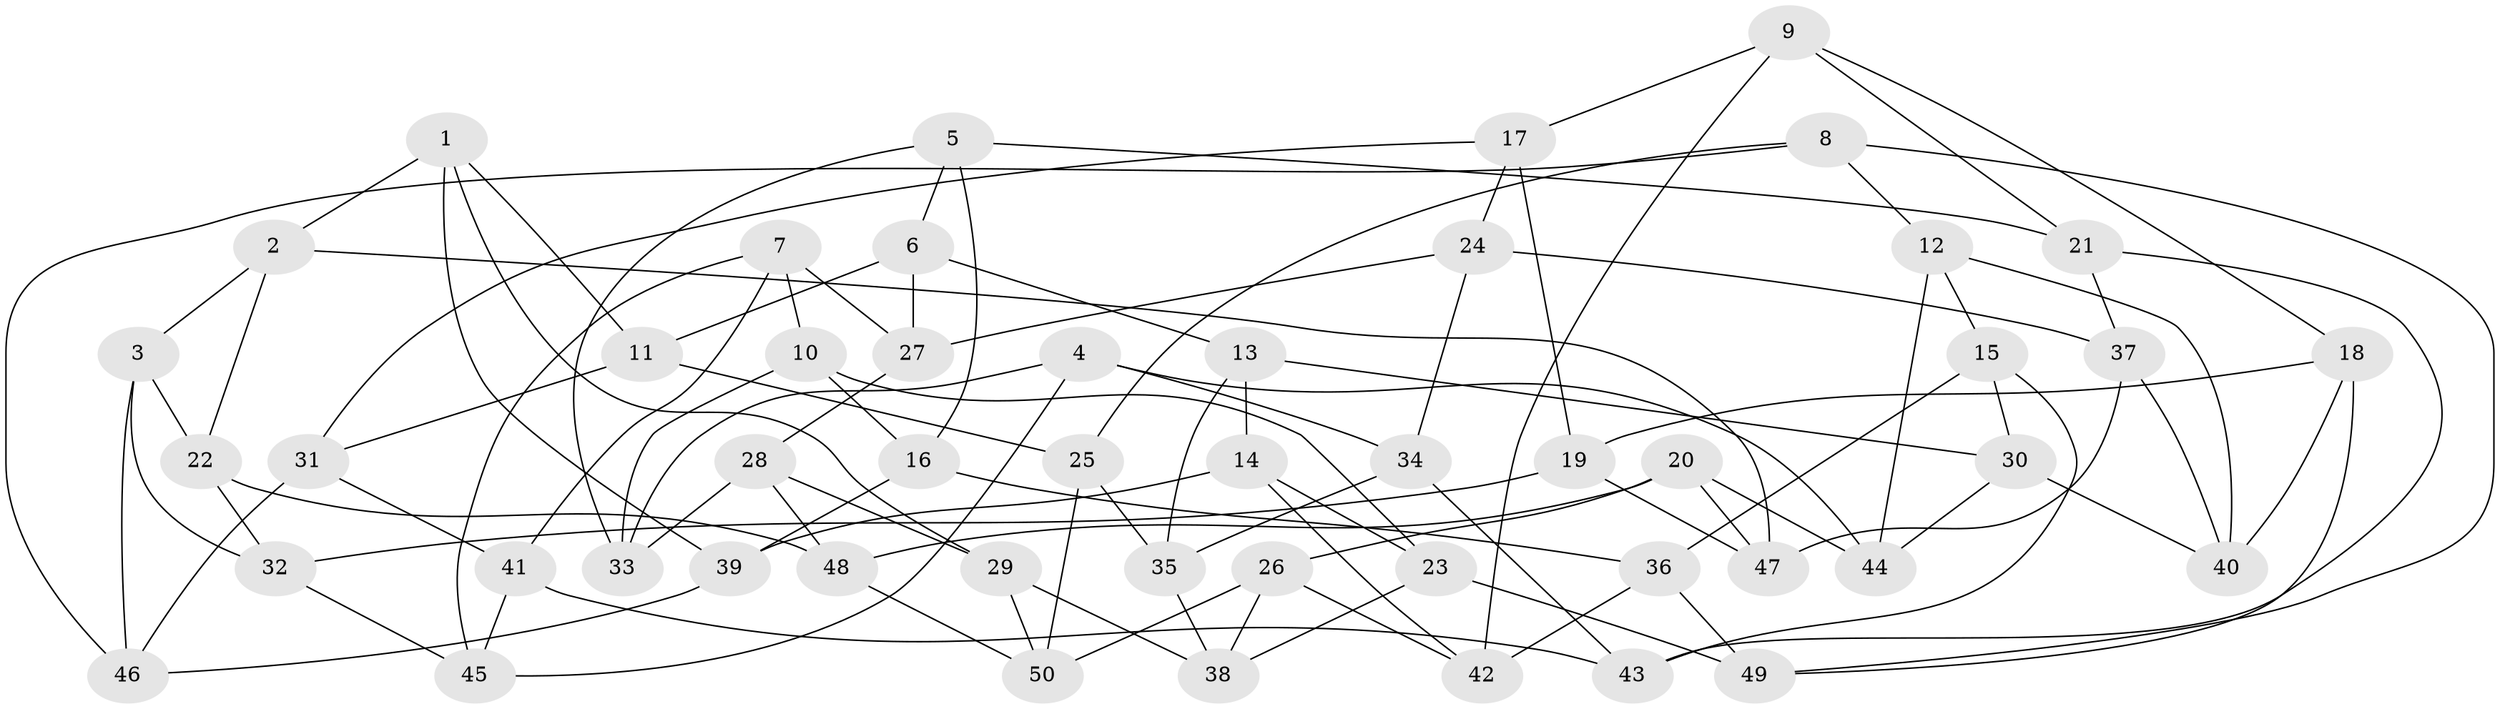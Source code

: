 // Generated by graph-tools (version 1.1) at 2025/02/03/09/25 03:02:54]
// undirected, 50 vertices, 100 edges
graph export_dot {
graph [start="1"]
  node [color=gray90,style=filled];
  1;
  2;
  3;
  4;
  5;
  6;
  7;
  8;
  9;
  10;
  11;
  12;
  13;
  14;
  15;
  16;
  17;
  18;
  19;
  20;
  21;
  22;
  23;
  24;
  25;
  26;
  27;
  28;
  29;
  30;
  31;
  32;
  33;
  34;
  35;
  36;
  37;
  38;
  39;
  40;
  41;
  42;
  43;
  44;
  45;
  46;
  47;
  48;
  49;
  50;
  1 -- 11;
  1 -- 29;
  1 -- 2;
  1 -- 39;
  2 -- 3;
  2 -- 47;
  2 -- 22;
  3 -- 22;
  3 -- 46;
  3 -- 32;
  4 -- 34;
  4 -- 33;
  4 -- 45;
  4 -- 44;
  5 -- 6;
  5 -- 33;
  5 -- 21;
  5 -- 16;
  6 -- 13;
  6 -- 27;
  6 -- 11;
  7 -- 27;
  7 -- 45;
  7 -- 10;
  7 -- 41;
  8 -- 49;
  8 -- 12;
  8 -- 25;
  8 -- 46;
  9 -- 18;
  9 -- 17;
  9 -- 42;
  9 -- 21;
  10 -- 16;
  10 -- 33;
  10 -- 23;
  11 -- 31;
  11 -- 25;
  12 -- 44;
  12 -- 40;
  12 -- 15;
  13 -- 14;
  13 -- 35;
  13 -- 30;
  14 -- 39;
  14 -- 23;
  14 -- 42;
  15 -- 30;
  15 -- 43;
  15 -- 36;
  16 -- 39;
  16 -- 36;
  17 -- 19;
  17 -- 31;
  17 -- 24;
  18 -- 40;
  18 -- 19;
  18 -- 49;
  19 -- 47;
  19 -- 32;
  20 -- 47;
  20 -- 26;
  20 -- 48;
  20 -- 44;
  21 -- 37;
  21 -- 43;
  22 -- 48;
  22 -- 32;
  23 -- 49;
  23 -- 38;
  24 -- 27;
  24 -- 37;
  24 -- 34;
  25 -- 50;
  25 -- 35;
  26 -- 50;
  26 -- 42;
  26 -- 38;
  27 -- 28;
  28 -- 33;
  28 -- 48;
  28 -- 29;
  29 -- 50;
  29 -- 38;
  30 -- 44;
  30 -- 40;
  31 -- 46;
  31 -- 41;
  32 -- 45;
  34 -- 35;
  34 -- 43;
  35 -- 38;
  36 -- 49;
  36 -- 42;
  37 -- 40;
  37 -- 47;
  39 -- 46;
  41 -- 45;
  41 -- 43;
  48 -- 50;
}
